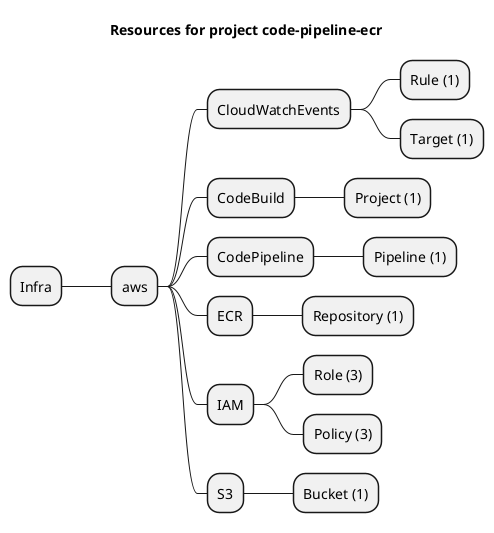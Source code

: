 @startmindmap
title Resources for project code-pipeline-ecr
skinparam monochrome true
+ Infra
++ aws
+++ CloudWatchEvents
++++ Rule (1)
++++ Target (1)
+++ CodeBuild
++++ Project (1)
+++ CodePipeline
++++ Pipeline (1)
+++ ECR
++++ Repository (1)
+++ IAM
++++ Role (3)
++++ Policy (3)
+++ S3
++++ Bucket (1)
@endmindmap